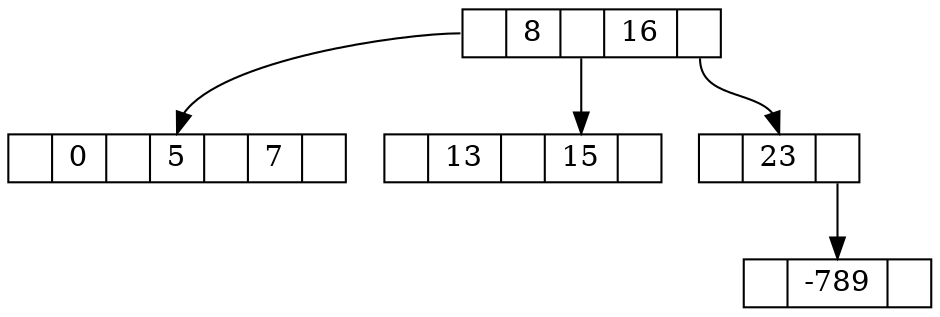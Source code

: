 digraph G {
node [shape = record, height=.1];
node0[label = "<p0>| <k0> 8| <p1>| <k1> 16| <p2>"];
node1[label = "<p0>| <k0> 0| <p1>| <k1> 5| <p2>| <k2> 7| <p3>"];
"node0":p0 -> "node1":k1;
node2[label = "<p0>| <k0> 13| <p1>| <k1> 15| <p2>"];
"node0":p1 -> "node2":k1;
node3[label = "<p0>| <k0> 23| <p1>"];
node4[label = "<p0>| <k0> -789| <p1>"];
"node3":p1 -> "node4":k0;
"node0":p2 -> "node3":k0;
}